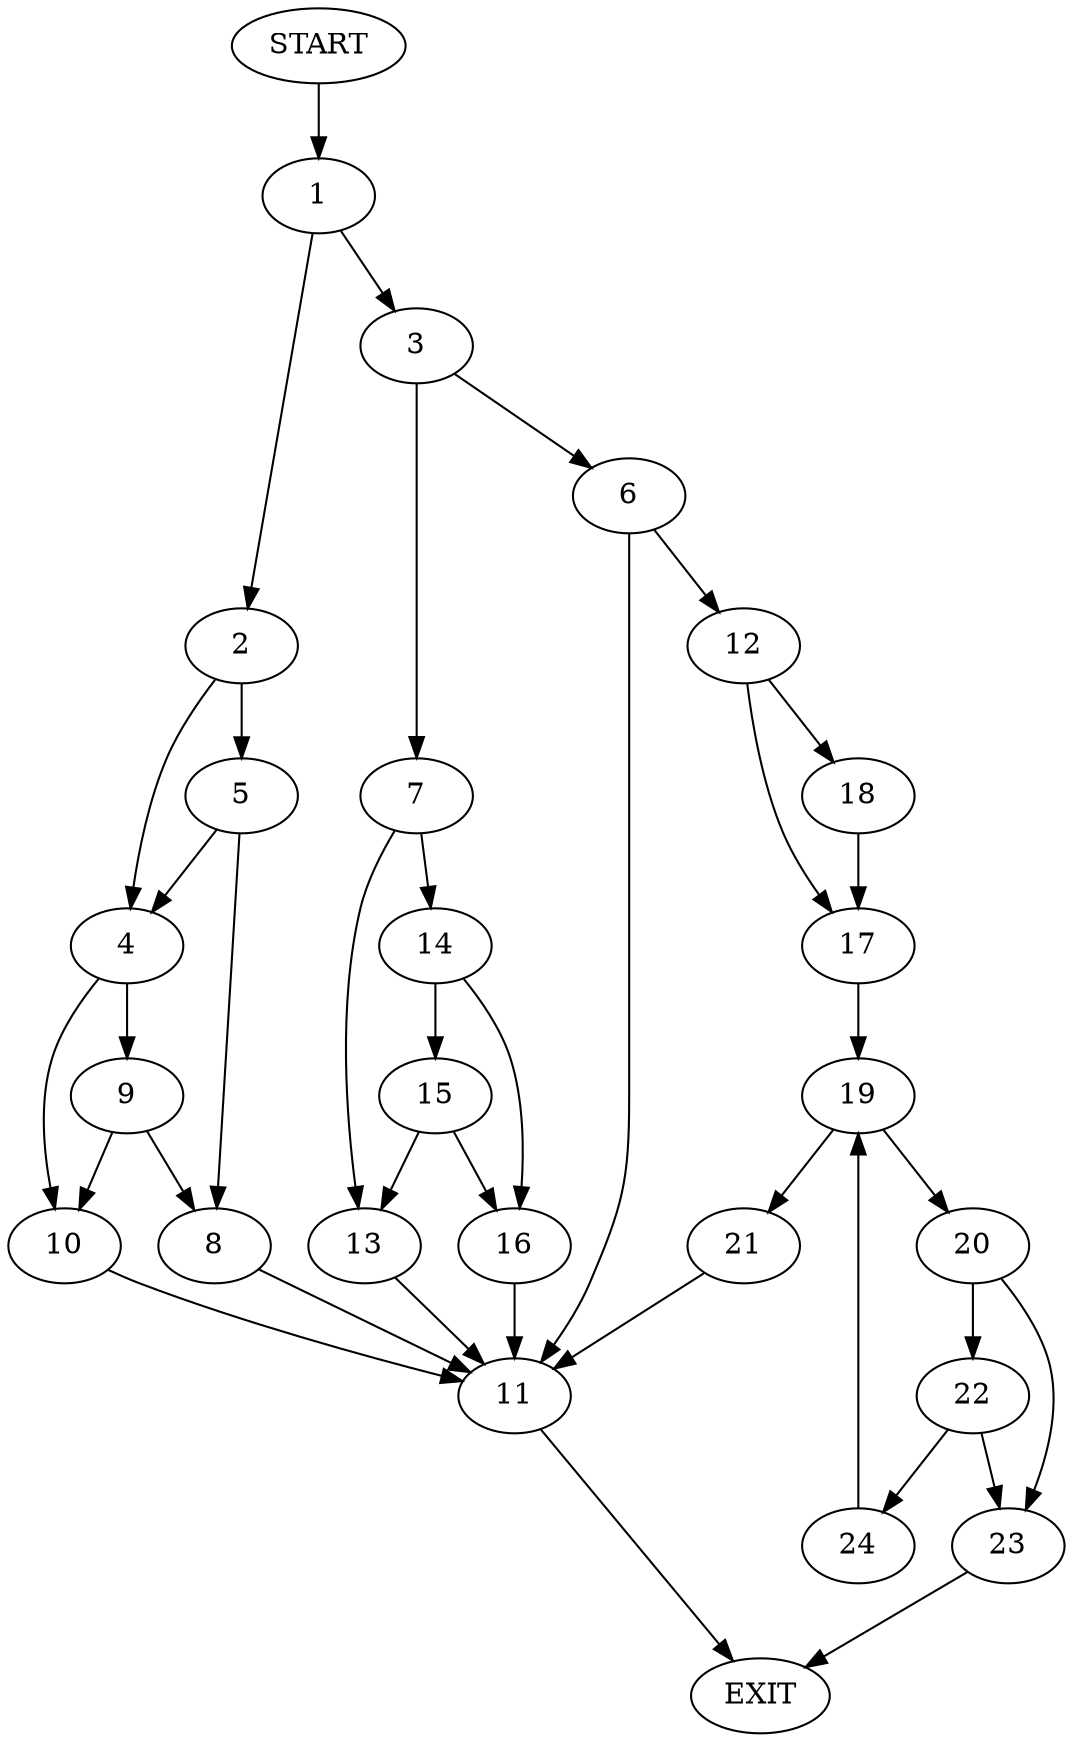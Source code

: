 digraph {
0 [label="START"]
25 [label="EXIT"]
0 -> 1
1 -> 2
1 -> 3
2 -> 4
2 -> 5
3 -> 6
3 -> 7
5 -> 8
5 -> 4
4 -> 9
4 -> 10
8 -> 11
10 -> 11
9 -> 8
9 -> 10
11 -> 25
6 -> 11
6 -> 12
7 -> 13
7 -> 14
13 -> 11
14 -> 15
14 -> 16
15 -> 13
15 -> 16
16 -> 11
12 -> 17
12 -> 18
18 -> 17
17 -> 19
19 -> 20
19 -> 21
20 -> 22
20 -> 23
21 -> 11
23 -> 25
22 -> 23
22 -> 24
24 -> 19
}

